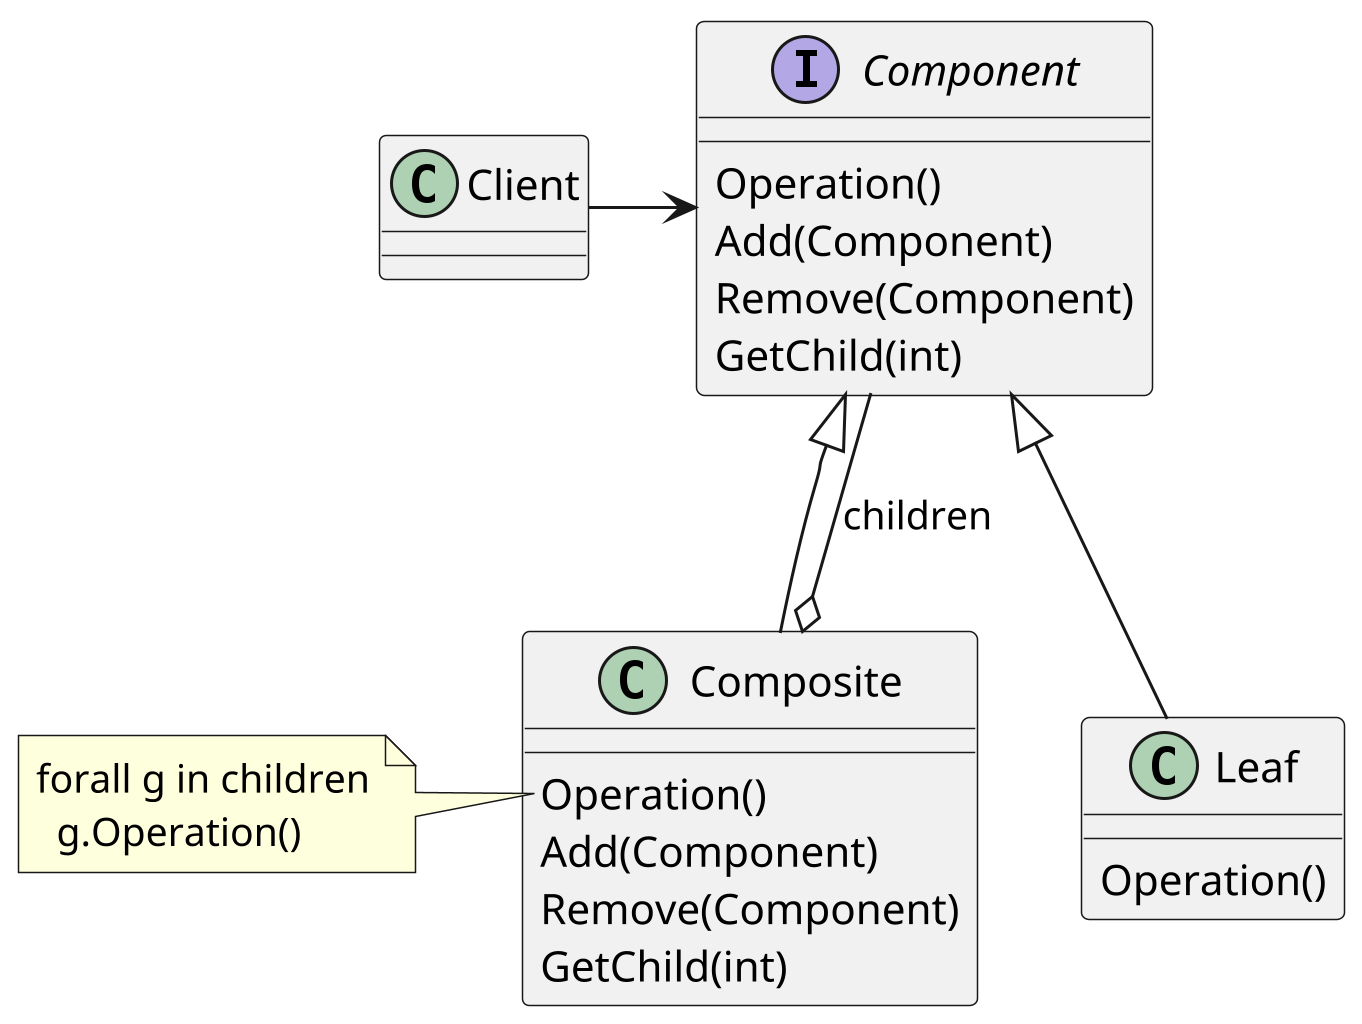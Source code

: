 @startuml Composite1
scale 1024 height
interface Component {
  Operation()
  Add(Component)
  Remove(Component)
  GetChild(int)
}
class Leaf {
  Operation()
}

class Composite {
  Operation()
  Add(Component)
  Remove(Component)
  GetChild(int)
}
note left of Composite::Operation
  forall g in children
    g.Operation()
end note

Client -> Component
Component <|-- Leaf
Component <|-- Composite
Component --o Composite : children

@enduml
